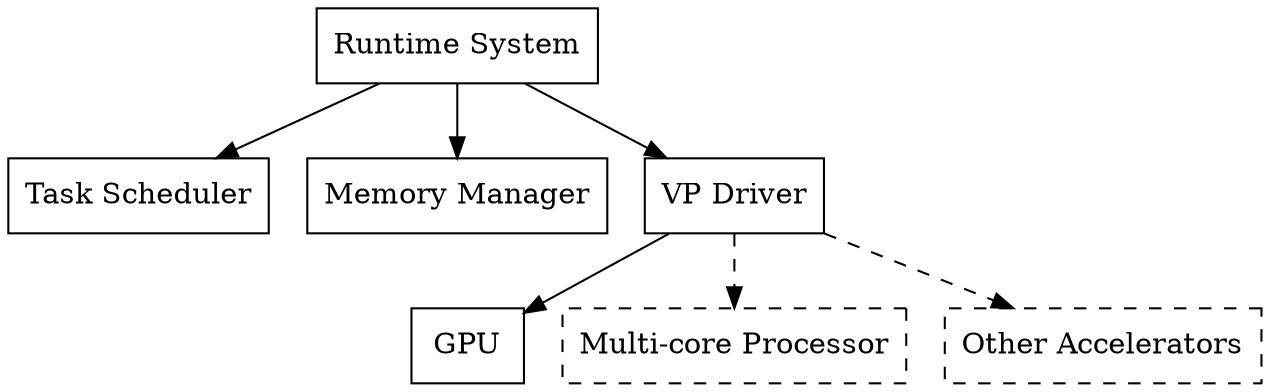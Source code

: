 digraph G {
        node[shape=box];
        // vm[label="Core Virtual Machine"];
        rt[label="Runtime System"];
        scheduler[label="Task Scheduler"];
        rm[label="Memory Manager"];
        driver[label="VP Driver"];
        gpu[label="GPU"];
        cpu[label="Multi-core Processor", style=dashed];
        others[label="Other Accelerators", style=dashed];

        // vm -> rt;
        rt -> scheduler;
        rt -> rm;
        rt -> driver;
        driver -> gpu;
        driver -> cpu[style=dashed];
        driver -> others[style=dashed];
}